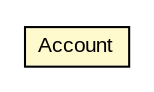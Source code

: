 #!/usr/local/bin/dot
#
# Class diagram 
# Generated by UMLGraph version R5_6 (http://www.umlgraph.org/)
#

digraph G {
	edge [fontname="arial",fontsize=10,labelfontname="arial",labelfontsize=10];
	node [fontname="arial",fontsize=10,shape=plaintext];
	nodesep=0.25;
	ranksep=0.5;
	// java_oo.atm.learn.Account
	c969 [label=<<table title="java_oo.atm.learn.Account" border="0" cellborder="1" cellspacing="0" cellpadding="2" port="p" bgcolor="lemonChiffon" href="./Account.html">
		<tr><td><table border="0" cellspacing="0" cellpadding="1">
<tr><td align="center" balign="center"> Account </td></tr>
		</table></td></tr>
		</table>>, URL="./Account.html", fontname="arial", fontcolor="black", fontsize=10.0];
}

